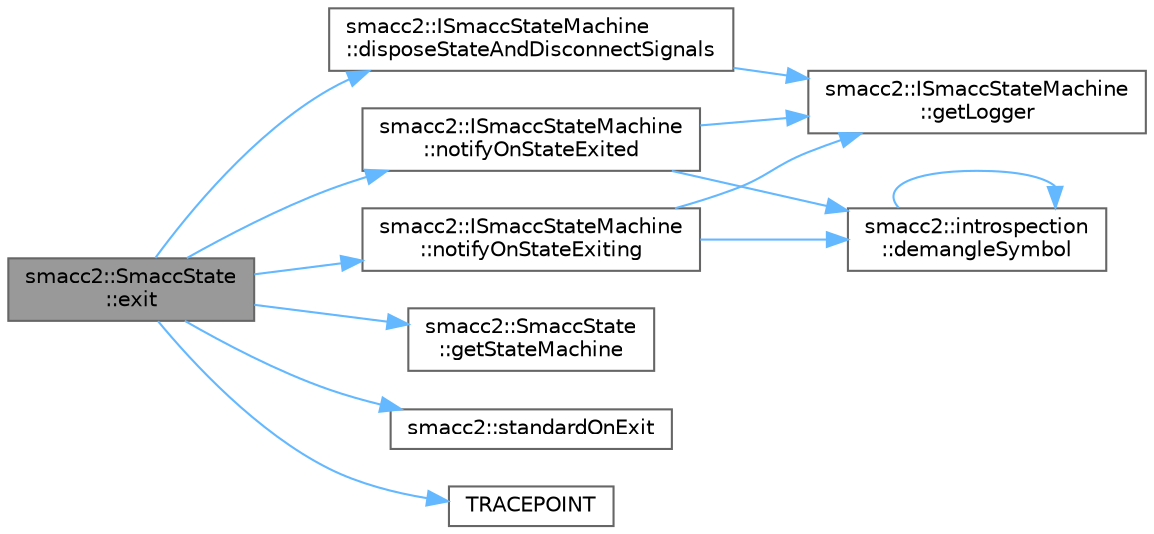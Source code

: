 digraph "smacc2::SmaccState::exit"
{
 // LATEX_PDF_SIZE
  bgcolor="transparent";
  edge [fontname=Helvetica,fontsize=10,labelfontname=Helvetica,labelfontsize=10];
  node [fontname=Helvetica,fontsize=10,shape=box,height=0.2,width=0.4];
  rankdir="LR";
  Node1 [label="smacc2::SmaccState\l::exit",height=0.2,width=0.4,color="gray40", fillcolor="grey60", style="filled", fontcolor="black",tooltip=" "];
  Node1 -> Node2 [color="steelblue1",style="solid"];
  Node2 [label="smacc2::ISmaccStateMachine\l::disposeStateAndDisconnectSignals",height=0.2,width=0.4,color="grey40", fillcolor="white", style="filled",URL="$classsmacc2_1_1ISmaccStateMachine.html#a409f2e942a2e386a3fb7f3c09ae2eba7",tooltip=" "];
  Node2 -> Node3 [color="steelblue1",style="solid"];
  Node3 [label="smacc2::ISmaccStateMachine\l::getLogger",height=0.2,width=0.4,color="grey40", fillcolor="white", style="filled",URL="$classsmacc2_1_1ISmaccStateMachine.html#acc4b310700e4256383d28f56217c3ce1",tooltip=" "];
  Node1 -> Node4 [color="steelblue1",style="solid"];
  Node4 [label="smacc2::SmaccState\l::getStateMachine",height=0.2,width=0.4,color="grey40", fillcolor="white", style="filled",URL="$classsmacc2_1_1SmaccState.html#a5d4c6a7ca27204c325f6e951942c839a",tooltip=" "];
  Node1 -> Node5 [color="steelblue1",style="solid"];
  Node5 [label="smacc2::ISmaccStateMachine\l::notifyOnStateExited",height=0.2,width=0.4,color="grey40", fillcolor="white", style="filled",URL="$classsmacc2_1_1ISmaccStateMachine.html#a73ee6bc299f74724ad5c734b55e544c5",tooltip=" "];
  Node5 -> Node6 [color="steelblue1",style="solid"];
  Node6 [label="smacc2::introspection\l::demangleSymbol",height=0.2,width=0.4,color="grey40", fillcolor="white", style="filled",URL="$namespacesmacc2_1_1introspection.html#aba19132e50f25adee919c2504ae6a3a2",tooltip=" "];
  Node6 -> Node6 [color="steelblue1",style="solid"];
  Node5 -> Node3 [color="steelblue1",style="solid"];
  Node1 -> Node7 [color="steelblue1",style="solid"];
  Node7 [label="smacc2::ISmaccStateMachine\l::notifyOnStateExiting",height=0.2,width=0.4,color="grey40", fillcolor="white", style="filled",URL="$classsmacc2_1_1ISmaccStateMachine.html#ac0fabeda812dbd41ef3ec29376632cb3",tooltip=" "];
  Node7 -> Node6 [color="steelblue1",style="solid"];
  Node7 -> Node3 [color="steelblue1",style="solid"];
  Node1 -> Node8 [color="steelblue1",style="solid"];
  Node8 [label="smacc2::standardOnExit",height=0.2,width=0.4,color="grey40", fillcolor="white", style="filled",URL="$namespacesmacc2.html#aaba144ff4f53f5006fd2258292713b2c",tooltip=" "];
  Node1 -> Node9 [color="steelblue1",style="solid"];
  Node9 [label="TRACEPOINT",height=0.2,width=0.4,color="grey40", fillcolor="white", style="filled",URL="$smacc__tracing_8cpp.html#a99b909db1e382a9b899ec134046d0213",tooltip=" "];
}
